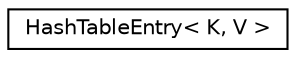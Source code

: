 digraph "Graphical Class Hierarchy"
{
 // LATEX_PDF_SIZE
  edge [fontname="Helvetica",fontsize="10",labelfontname="Helvetica",labelfontsize="10"];
  node [fontname="Helvetica",fontsize="10",shape=record];
  rankdir="LR";
  Node0 [label="HashTableEntry\< K, V \>",height=0.2,width=0.4,color="black", fillcolor="white", style="filled",URL="$classHashTableEntry.html",tooltip="Models an entry of a hash table."];
}
